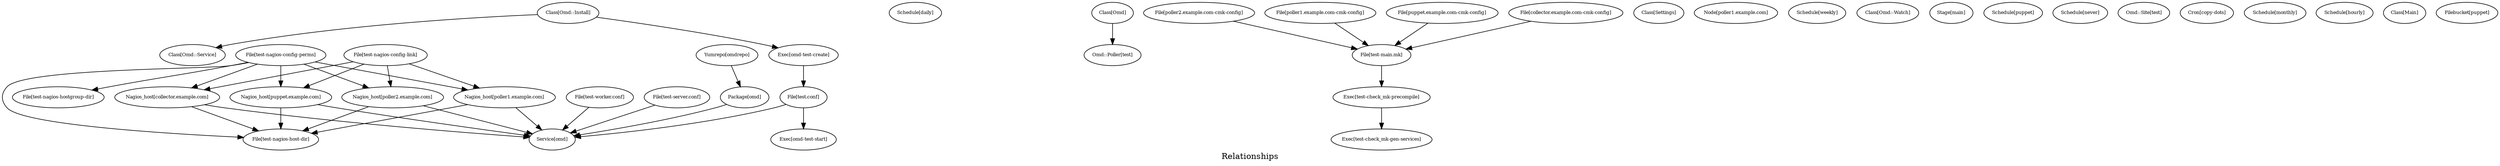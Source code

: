 digraph Relationships {
    label = "Relationships"
    "File[test-nagios-hostgroup-dir]" [
        fontsize = 8,
        label = "File[test-nagios-hostgroup-dir]"
    ]

    "Schedule[daily]" [
        fontsize = 8,
        label = "Schedule[daily]"
    ]

    "Omd::Poller[test]" [
        fontsize = 8,
        label = "Omd::Poller[test]"
    ]

    "Exec[test-check_mk-gen-services]" [
        fontsize = 8,
        label = "Exec[test-check_mk-gen-services]"
    ]

    "File[poller2.example.com-cmk-config]" [
        fontsize = 8,
        label = "File[poller2.example.com-cmk-config]"
    ]

    "Class[Settings]" [
        fontsize = 8,
        label = "Class[Settings]"
    ]

    "Node[poller1.example.com]" [
        fontsize = 8,
        label = "Node[poller1.example.com]"
    ]

    "Exec[omd-test-create]" [
        fontsize = 8,
        label = "Exec[omd-test-create]"
    ]

    "Service[omd]" [
        fontsize = 8,
        label = "Service[omd]"
    ]

    "Schedule[weekly]" [
        fontsize = 8,
        label = "Schedule[weekly]"
    ]

    "Nagios_host[collector.example.com]" [
        fontsize = 8,
        label = "Nagios_host[collector.example.com]"
    ]

    "File[poller1.example.com-cmk-config]" [
        fontsize = 8,
        label = "File[poller1.example.com-cmk-config]"
    ]

    "File[puppet.example.com-cmk-config]" [
        fontsize = 8,
        label = "File[puppet.example.com-cmk-config]"
    ]

    "File[test-main.mk]" [
        fontsize = 8,
        label = "File[test-main.mk]"
    ]

    "Yumrepo[omdrepo]" [
        fontsize = 8,
        label = "Yumrepo[omdrepo]"
    ]

    "Class[Omd::Watch]" [
        fontsize = 8,
        label = "Class[Omd::Watch]"
    ]

    "Class[Omd::Install]" [
        fontsize = 8,
        label = "Class[Omd::Install]"
    ]

    "Stage[main]" [
        fontsize = 8,
        label = "Stage[main]"
    ]

    "File[test-worker.conf]" [
        fontsize = 8,
        label = "File[test-worker.conf]"
    ]

    "File[test-nagios-config-perms]" [
        fontsize = 8,
        label = "File[test-nagios-config-perms]"
    ]

    "Exec[test-check_mk-precompile]" [
        fontsize = 8,
        label = "Exec[test-check_mk-precompile]"
    ]

    "File[test.conf]" [
        fontsize = 8,
        label = "File[test.conf]"
    ]

    "Schedule[puppet]" [
        fontsize = 8,
        label = "Schedule[puppet]"
    ]

    "File[collector.example.com-cmk-config]" [
        fontsize = 8,
        label = "File[collector.example.com-cmk-config]"
    ]

    "Schedule[never]" [
        fontsize = 8,
        label = "Schedule[never]"
    ]

    "Exec[omd-test-start]" [
        fontsize = 8,
        label = "Exec[omd-test-start]"
    ]

    "Class[Omd::Service]" [
        fontsize = 8,
        label = "Class[Omd::Service]"
    ]

    "Omd::Site[test]" [
        fontsize = 8,
        label = "Omd::Site[test]"
    ]

    "Cron[copy-dots]" [
        fontsize = 8,
        label = "Cron[copy-dots]"
    ]

    "Schedule[monthly]" [
        fontsize = 8,
        label = "Schedule[monthly]"
    ]

    "Schedule[hourly]" [
        fontsize = 8,
        label = "Schedule[hourly]"
    ]

    "File[test-nagios-config-link]" [
        fontsize = 8,
        label = "File[test-nagios-config-link]"
    ]

    "Nagios_host[puppet.example.com]" [
        fontsize = 8,
        label = "Nagios_host[puppet.example.com]"
    ]

    "Class[Main]" [
        fontsize = 8,
        label = "Class[Main]"
    ]

    "Nagios_host[poller2.example.com]" [
        fontsize = 8,
        label = "Nagios_host[poller2.example.com]"
    ]

    "Class[Omd]" [
        fontsize = 8,
        label = "Class[Omd]"
    ]

    "File[test-server.conf]" [
        fontsize = 8,
        label = "File[test-server.conf]"
    ]

    "Nagios_host[poller1.example.com]" [
        fontsize = 8,
        label = "Nagios_host[poller1.example.com]"
    ]

    "Filebucket[puppet]" [
        fontsize = 8,
        label = "Filebucket[puppet]"
    ]

    "File[test-nagios-host-dir]" [
        fontsize = 8,
        label = "File[test-nagios-host-dir]"
    ]

    "Package[omd]" [
        fontsize = 8,
        label = "Package[omd]"
    ]

    "File[poller2.example.com-cmk-config]" -> "File[test-main.mk]" [
        fontsize = 8
    ]

    "Class[Omd]" -> "Omd::Poller[test]" [
        fontsize = 8
    ]

    "Package[omd]" -> "Service[omd]" [
        fontsize = 8
    ]

    "Exec[omd-test-create]" -> "File[test.conf]" [
        fontsize = 8
    ]

    "File[puppet.example.com-cmk-config]" -> "File[test-main.mk]" [
        fontsize = 8
    ]

    "File[poller1.example.com-cmk-config]" -> "File[test-main.mk]" [
        fontsize = 8
    ]

    "File[test-main.mk]" -> "Exec[test-check_mk-precompile]" [
        fontsize = 8
    ]

    "File[test-nagios-config-perms]" -> "Nagios_host[collector.example.com]" [
        fontsize = 8
    ]

    "File[test-nagios-config-link]" -> "Nagios_host[collector.example.com]" [
        fontsize = 8
    ]

    "Nagios_host[collector.example.com]" -> "File[test-nagios-host-dir]" [
        fontsize = 8
    ]

    "Nagios_host[collector.example.com]" -> "Service[omd]" [
        fontsize = 8
    ]

    "File[test-worker.conf]" -> "Service[omd]" [
        fontsize = 8
    ]

    "Class[Omd::Install]" -> "Class[Omd::Service]" [
        fontsize = 8
    ]

    "Class[Omd::Install]" -> "Exec[omd-test-create]" [
        fontsize = 8
    ]

    "Exec[test-check_mk-precompile]" -> "Exec[test-check_mk-gen-services]" [
        fontsize = 8
    ]

    "Yumrepo[omdrepo]" -> "Package[omd]" [
        fontsize = 8
    ]

    "File[test.conf]" -> "Exec[omd-test-start]" [
        fontsize = 8
    ]

    "File[test.conf]" -> "Service[omd]" [
        fontsize = 8
    ]

    "File[collector.example.com-cmk-config]" -> "File[test-main.mk]" [
        fontsize = 8
    ]

    "File[test-nagios-config-perms]" -> "Nagios_host[poller2.example.com]" [
        fontsize = 8
    ]

    "File[test-nagios-config-link]" -> "Nagios_host[poller2.example.com]" [
        fontsize = 8
    ]

    "Nagios_host[poller2.example.com]" -> "File[test-nagios-host-dir]" [
        fontsize = 8
    ]

    "Nagios_host[poller2.example.com]" -> "Service[omd]" [
        fontsize = 8
    ]

    "File[test-nagios-config-perms]" -> "Nagios_host[puppet.example.com]" [
        fontsize = 8
    ]

    "File[test-nagios-config-link]" -> "Nagios_host[puppet.example.com]" [
        fontsize = 8
    ]

    "Nagios_host[puppet.example.com]" -> "File[test-nagios-host-dir]" [
        fontsize = 8
    ]

    "Nagios_host[puppet.example.com]" -> "Service[omd]" [
        fontsize = 8
    ]

    "File[test-nagios-config-perms]" -> "Nagios_host[poller1.example.com]" [
        fontsize = 8
    ]

    "File[test-nagios-config-link]" -> "Nagios_host[poller1.example.com]" [
        fontsize = 8
    ]

    "Nagios_host[poller1.example.com]" -> "File[test-nagios-host-dir]" [
        fontsize = 8
    ]

    "Nagios_host[poller1.example.com]" -> "Service[omd]" [
        fontsize = 8
    ]

    "File[test-server.conf]" -> "Service[omd]" [
        fontsize = 8
    ]

    "File[test-nagios-config-perms]" -> "File[test-nagios-hostgroup-dir]" [
        fontsize = 8
    ]

    "File[test-nagios-config-perms]" -> "File[test-nagios-host-dir]" [
        fontsize = 8
    ]

}
